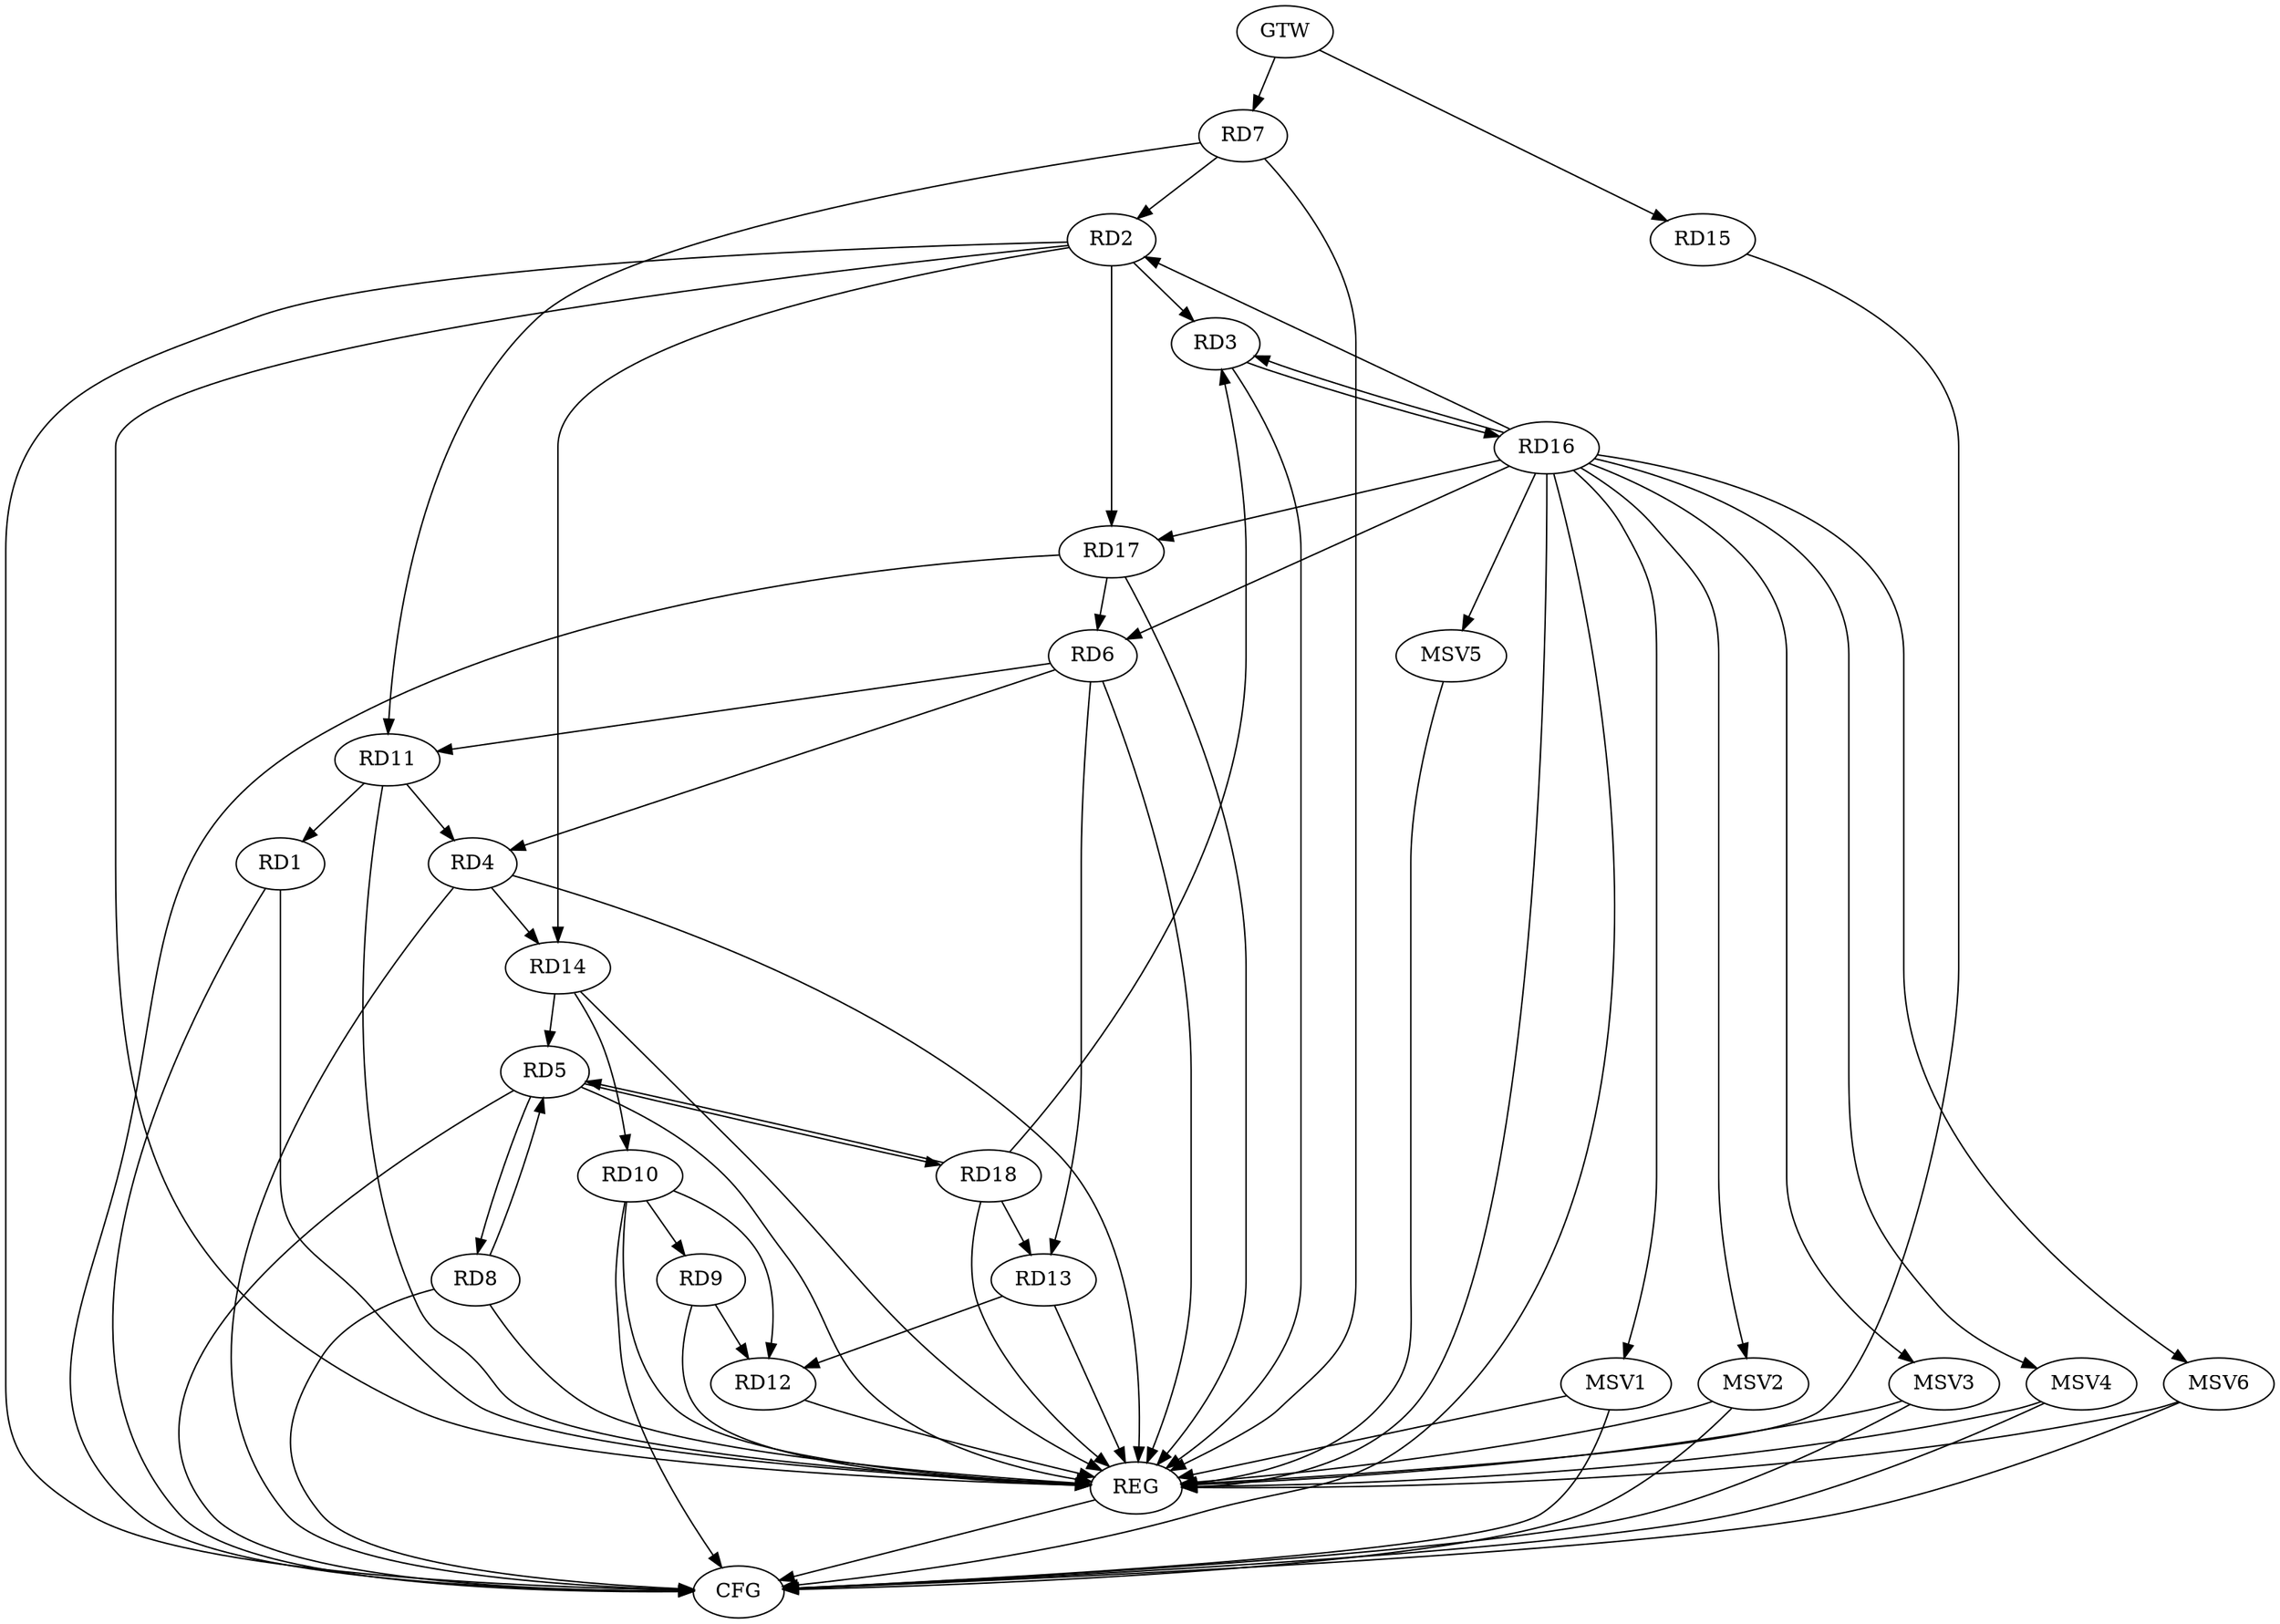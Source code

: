 strict digraph G {
  RD1 [ label="RD1" ];
  RD2 [ label="RD2" ];
  RD3 [ label="RD3" ];
  RD4 [ label="RD4" ];
  RD5 [ label="RD5" ];
  RD6 [ label="RD6" ];
  RD7 [ label="RD7" ];
  RD8 [ label="RD8" ];
  RD9 [ label="RD9" ];
  RD10 [ label="RD10" ];
  RD11 [ label="RD11" ];
  RD12 [ label="RD12" ];
  RD13 [ label="RD13" ];
  RD14 [ label="RD14" ];
  RD15 [ label="RD15" ];
  RD16 [ label="RD16" ];
  RD17 [ label="RD17" ];
  RD18 [ label="RD18" ];
  GTW [ label="GTW" ];
  REG [ label="REG" ];
  CFG [ label="CFG" ];
  MSV1 [ label="MSV1" ];
  MSV2 [ label="MSV2" ];
  MSV3 [ label="MSV3" ];
  MSV4 [ label="MSV4" ];
  MSV5 [ label="MSV5" ];
  MSV6 [ label="MSV6" ];
  RD11 -> RD1;
  RD2 -> RD3;
  RD7 -> RD2;
  RD2 -> RD14;
  RD16 -> RD2;
  RD2 -> RD17;
  RD3 -> RD16;
  RD16 -> RD3;
  RD18 -> RD3;
  RD6 -> RD4;
  RD11 -> RD4;
  RD4 -> RD14;
  RD5 -> RD8;
  RD8 -> RD5;
  RD14 -> RD5;
  RD5 -> RD18;
  RD18 -> RD5;
  RD6 -> RD11;
  RD6 -> RD13;
  RD16 -> RD6;
  RD17 -> RD6;
  RD7 -> RD11;
  RD10 -> RD9;
  RD9 -> RD12;
  RD10 -> RD12;
  RD14 -> RD10;
  RD13 -> RD12;
  RD18 -> RD13;
  RD16 -> RD17;
  GTW -> RD7;
  GTW -> RD15;
  RD1 -> REG;
  RD2 -> REG;
  RD3 -> REG;
  RD4 -> REG;
  RD5 -> REG;
  RD6 -> REG;
  RD7 -> REG;
  RD8 -> REG;
  RD9 -> REG;
  RD10 -> REG;
  RD11 -> REG;
  RD12 -> REG;
  RD13 -> REG;
  RD14 -> REG;
  RD15 -> REG;
  RD16 -> REG;
  RD17 -> REG;
  RD18 -> REG;
  RD4 -> CFG;
  RD5 -> CFG;
  RD2 -> CFG;
  RD1 -> CFG;
  RD16 -> CFG;
  RD8 -> CFG;
  RD10 -> CFG;
  RD17 -> CFG;
  REG -> CFG;
  RD16 -> MSV1;
  MSV1 -> REG;
  MSV1 -> CFG;
  RD16 -> MSV2;
  MSV2 -> REG;
  MSV2 -> CFG;
  RD16 -> MSV3;
  MSV3 -> REG;
  MSV3 -> CFG;
  RD16 -> MSV4;
  MSV4 -> REG;
  MSV4 -> CFG;
  RD16 -> MSV5;
  MSV5 -> REG;
  RD16 -> MSV6;
  MSV6 -> REG;
  MSV6 -> CFG;
}
